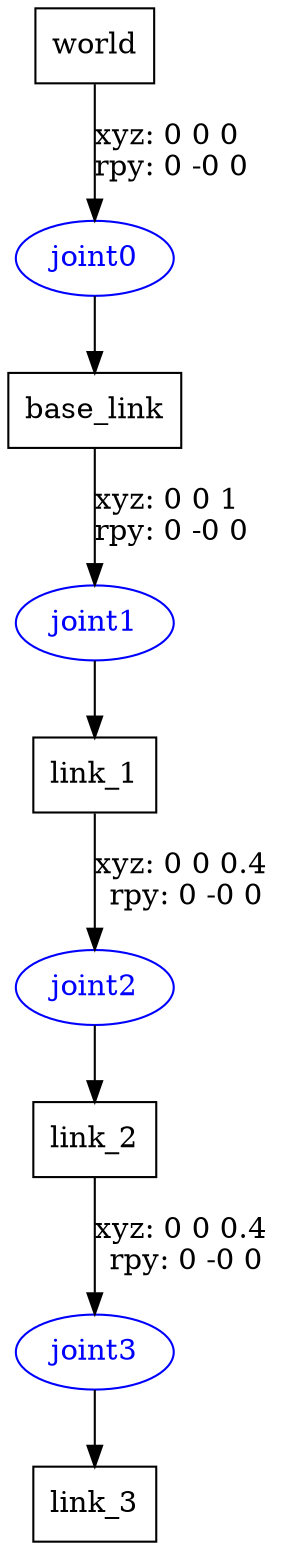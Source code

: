 digraph G {
node [shape=box];
"world" [label="world"];
"base_link" [label="base_link"];
"link_1" [label="link_1"];
"link_2" [label="link_2"];
"link_3" [label="link_3"];
node [shape=ellipse, color=blue, fontcolor=blue];
"world" -> "joint0" [label="xyz: 0 0 0 \nrpy: 0 -0 0"]
"joint0" -> "base_link"
"base_link" -> "joint1" [label="xyz: 0 0 1 \nrpy: 0 -0 0"]
"joint1" -> "link_1"
"link_1" -> "joint2" [label="xyz: 0 0 0.4 \nrpy: 0 -0 0"]
"joint2" -> "link_2"
"link_2" -> "joint3" [label="xyz: 0 0 0.4 \nrpy: 0 -0 0"]
"joint3" -> "link_3"
}
